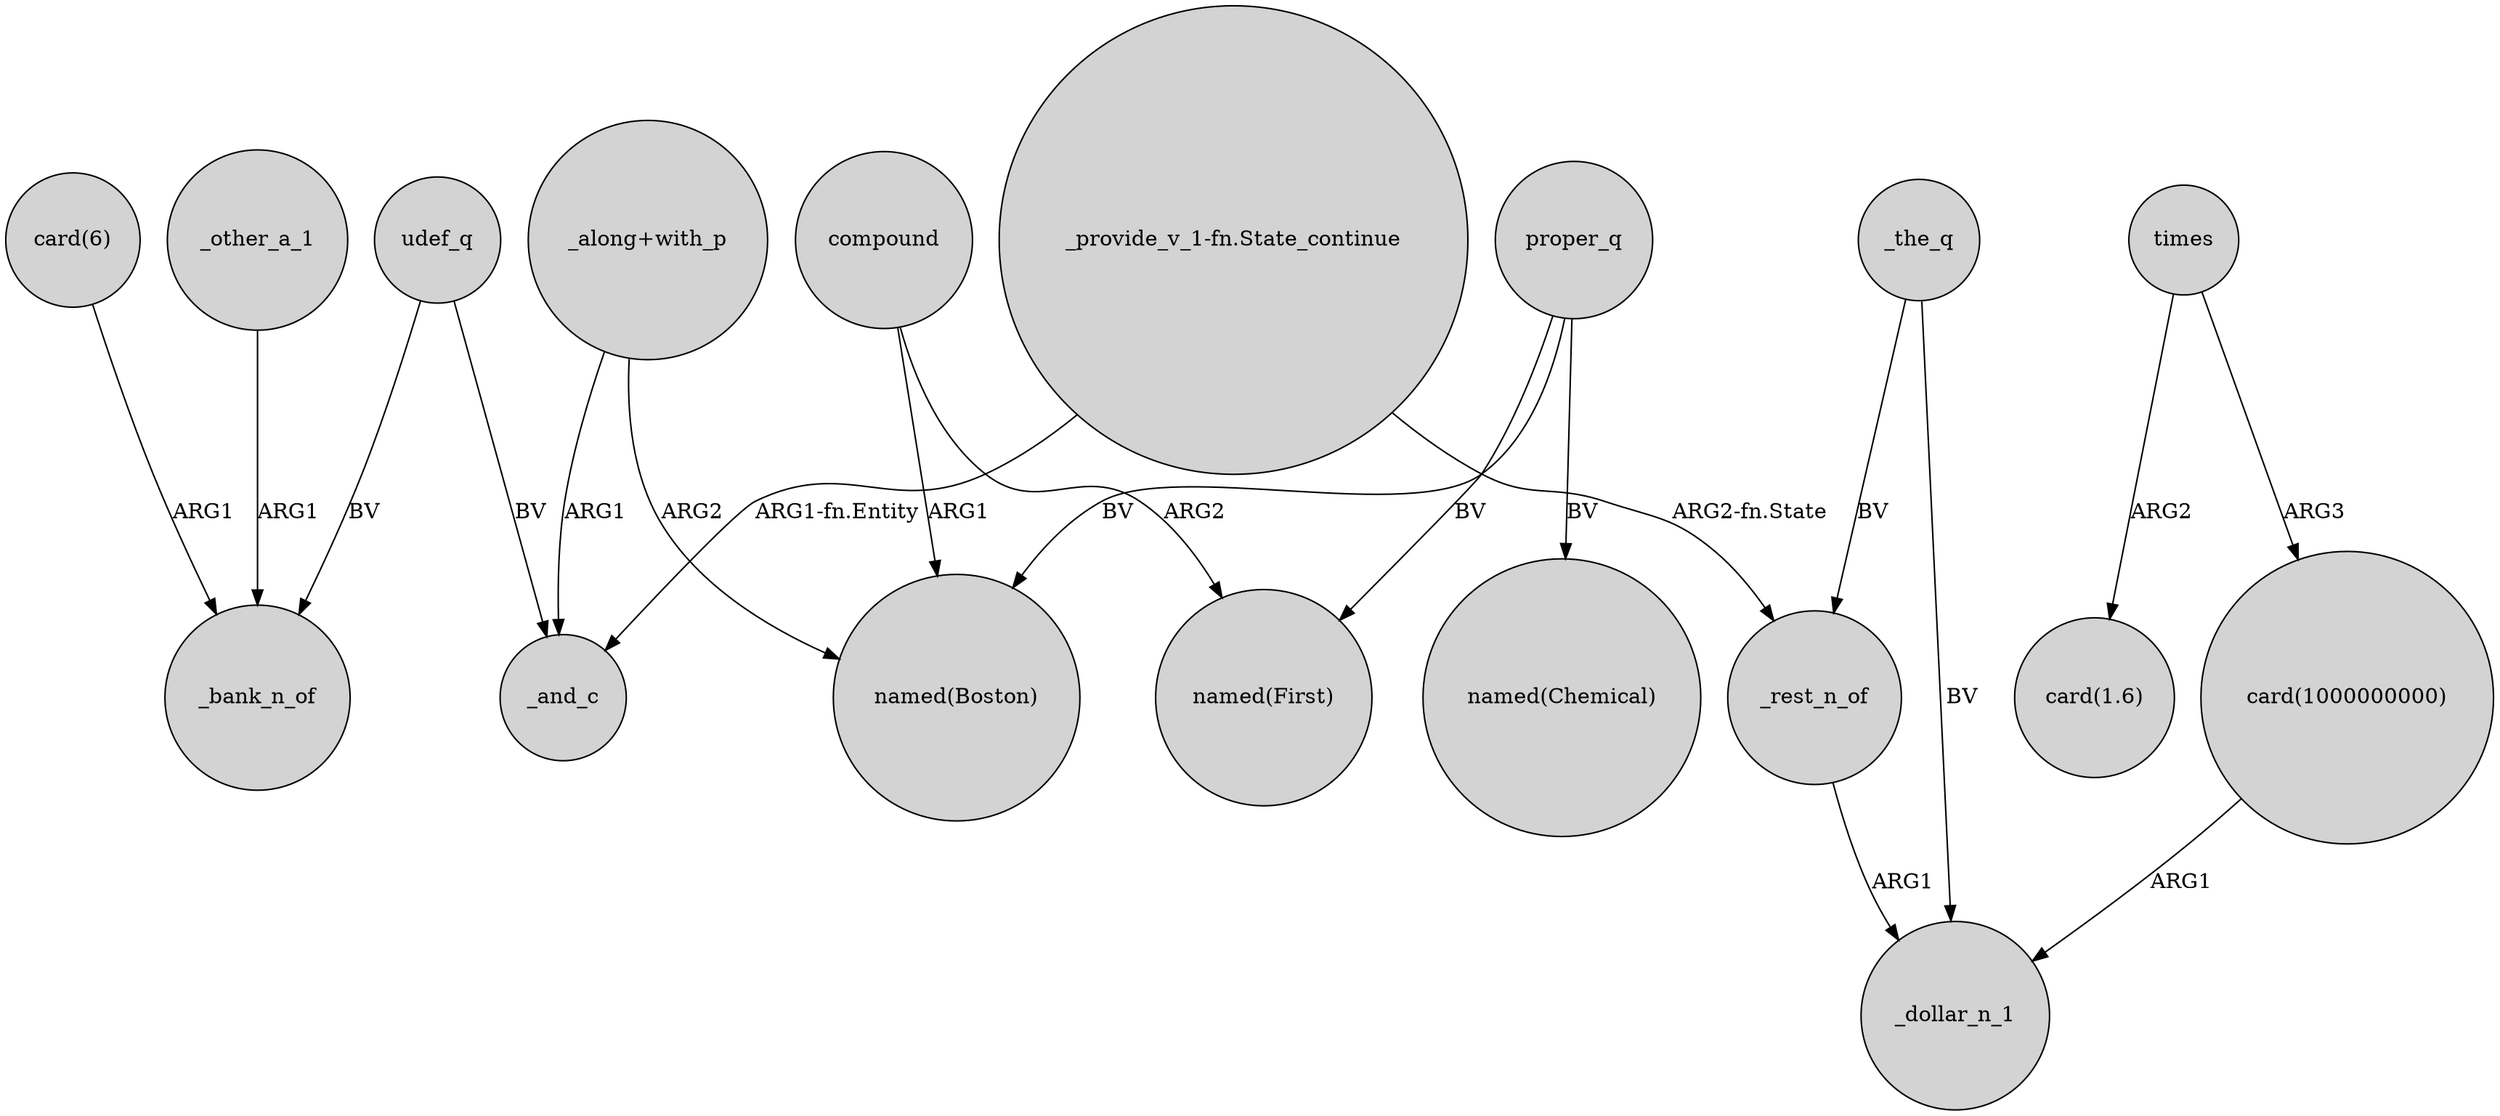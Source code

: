 digraph {
	node [shape=circle style=filled]
	"card(6)" -> _bank_n_of [label=ARG1]
	"card(1000000000)" -> _dollar_n_1 [label=ARG1]
	times -> "card(1.6)" [label=ARG2]
	proper_q -> "named(First)" [label=BV]
	proper_q -> "named(Boston)" [label=BV]
	"_along+with_p" -> "named(Boston)" [label=ARG2]
	udef_q -> _bank_n_of [label=BV]
	_the_q -> _dollar_n_1 [label=BV]
	udef_q -> _and_c [label=BV]
	times -> "card(1000000000)" [label=ARG3]
	compound -> "named(Boston)" [label=ARG1]
	proper_q -> "named(Chemical)" [label=BV]
	compound -> "named(First)" [label=ARG2]
	"_provide_v_1-fn.State_continue" -> _rest_n_of [label="ARG2-fn.State"]
	"_provide_v_1-fn.State_continue" -> _and_c [label="ARG1-fn.Entity"]
	"_along+with_p" -> _and_c [label=ARG1]
	_other_a_1 -> _bank_n_of [label=ARG1]
	_the_q -> _rest_n_of [label=BV]
	_rest_n_of -> _dollar_n_1 [label=ARG1]
}
